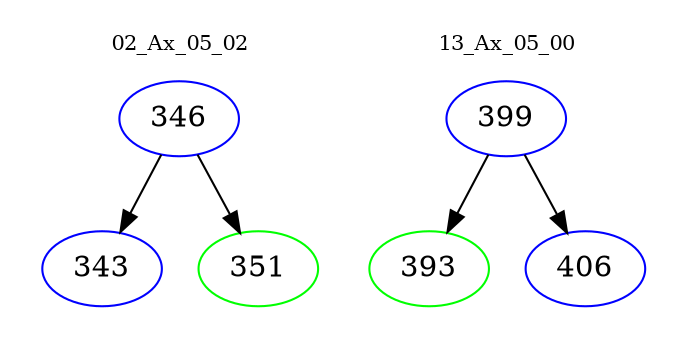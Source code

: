 digraph{
subgraph cluster_0 {
color = white
label = "02_Ax_05_02";
fontsize=10;
T0_346 [label="346", color="blue"]
T0_346 -> T0_343 [color="black"]
T0_343 [label="343", color="blue"]
T0_346 -> T0_351 [color="black"]
T0_351 [label="351", color="green"]
}
subgraph cluster_1 {
color = white
label = "13_Ax_05_00";
fontsize=10;
T1_399 [label="399", color="blue"]
T1_399 -> T1_393 [color="black"]
T1_393 [label="393", color="green"]
T1_399 -> T1_406 [color="black"]
T1_406 [label="406", color="blue"]
}
}
